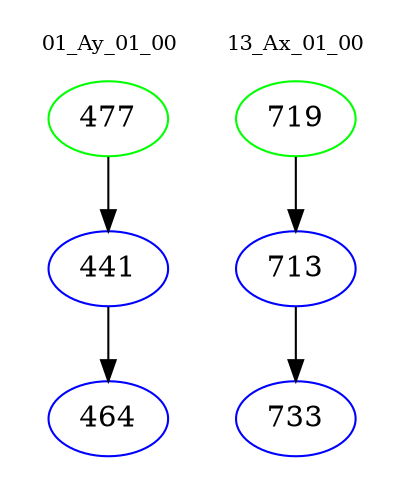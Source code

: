 digraph{
subgraph cluster_0 {
color = white
label = "01_Ay_01_00";
fontsize=10;
T0_477 [label="477", color="green"]
T0_477 -> T0_441 [color="black"]
T0_441 [label="441", color="blue"]
T0_441 -> T0_464 [color="black"]
T0_464 [label="464", color="blue"]
}
subgraph cluster_1 {
color = white
label = "13_Ax_01_00";
fontsize=10;
T1_719 [label="719", color="green"]
T1_719 -> T1_713 [color="black"]
T1_713 [label="713", color="blue"]
T1_713 -> T1_733 [color="black"]
T1_733 [label="733", color="blue"]
}
}
